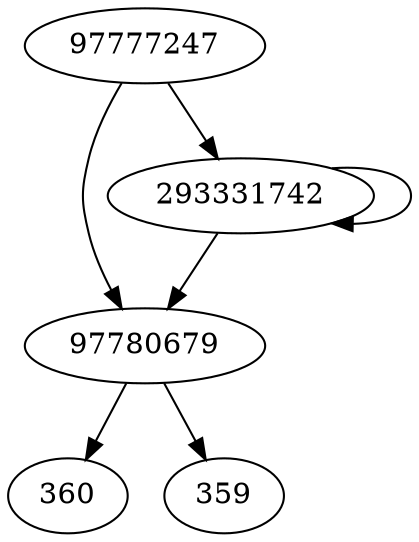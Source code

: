 digraph  {
97780679;
360;
359;
293331742;
97777247;
97780679 -> 359;
97780679 -> 360;
293331742 -> 293331742;
293331742 -> 97780679;
97777247 -> 97780679;
97777247 -> 293331742;
}
